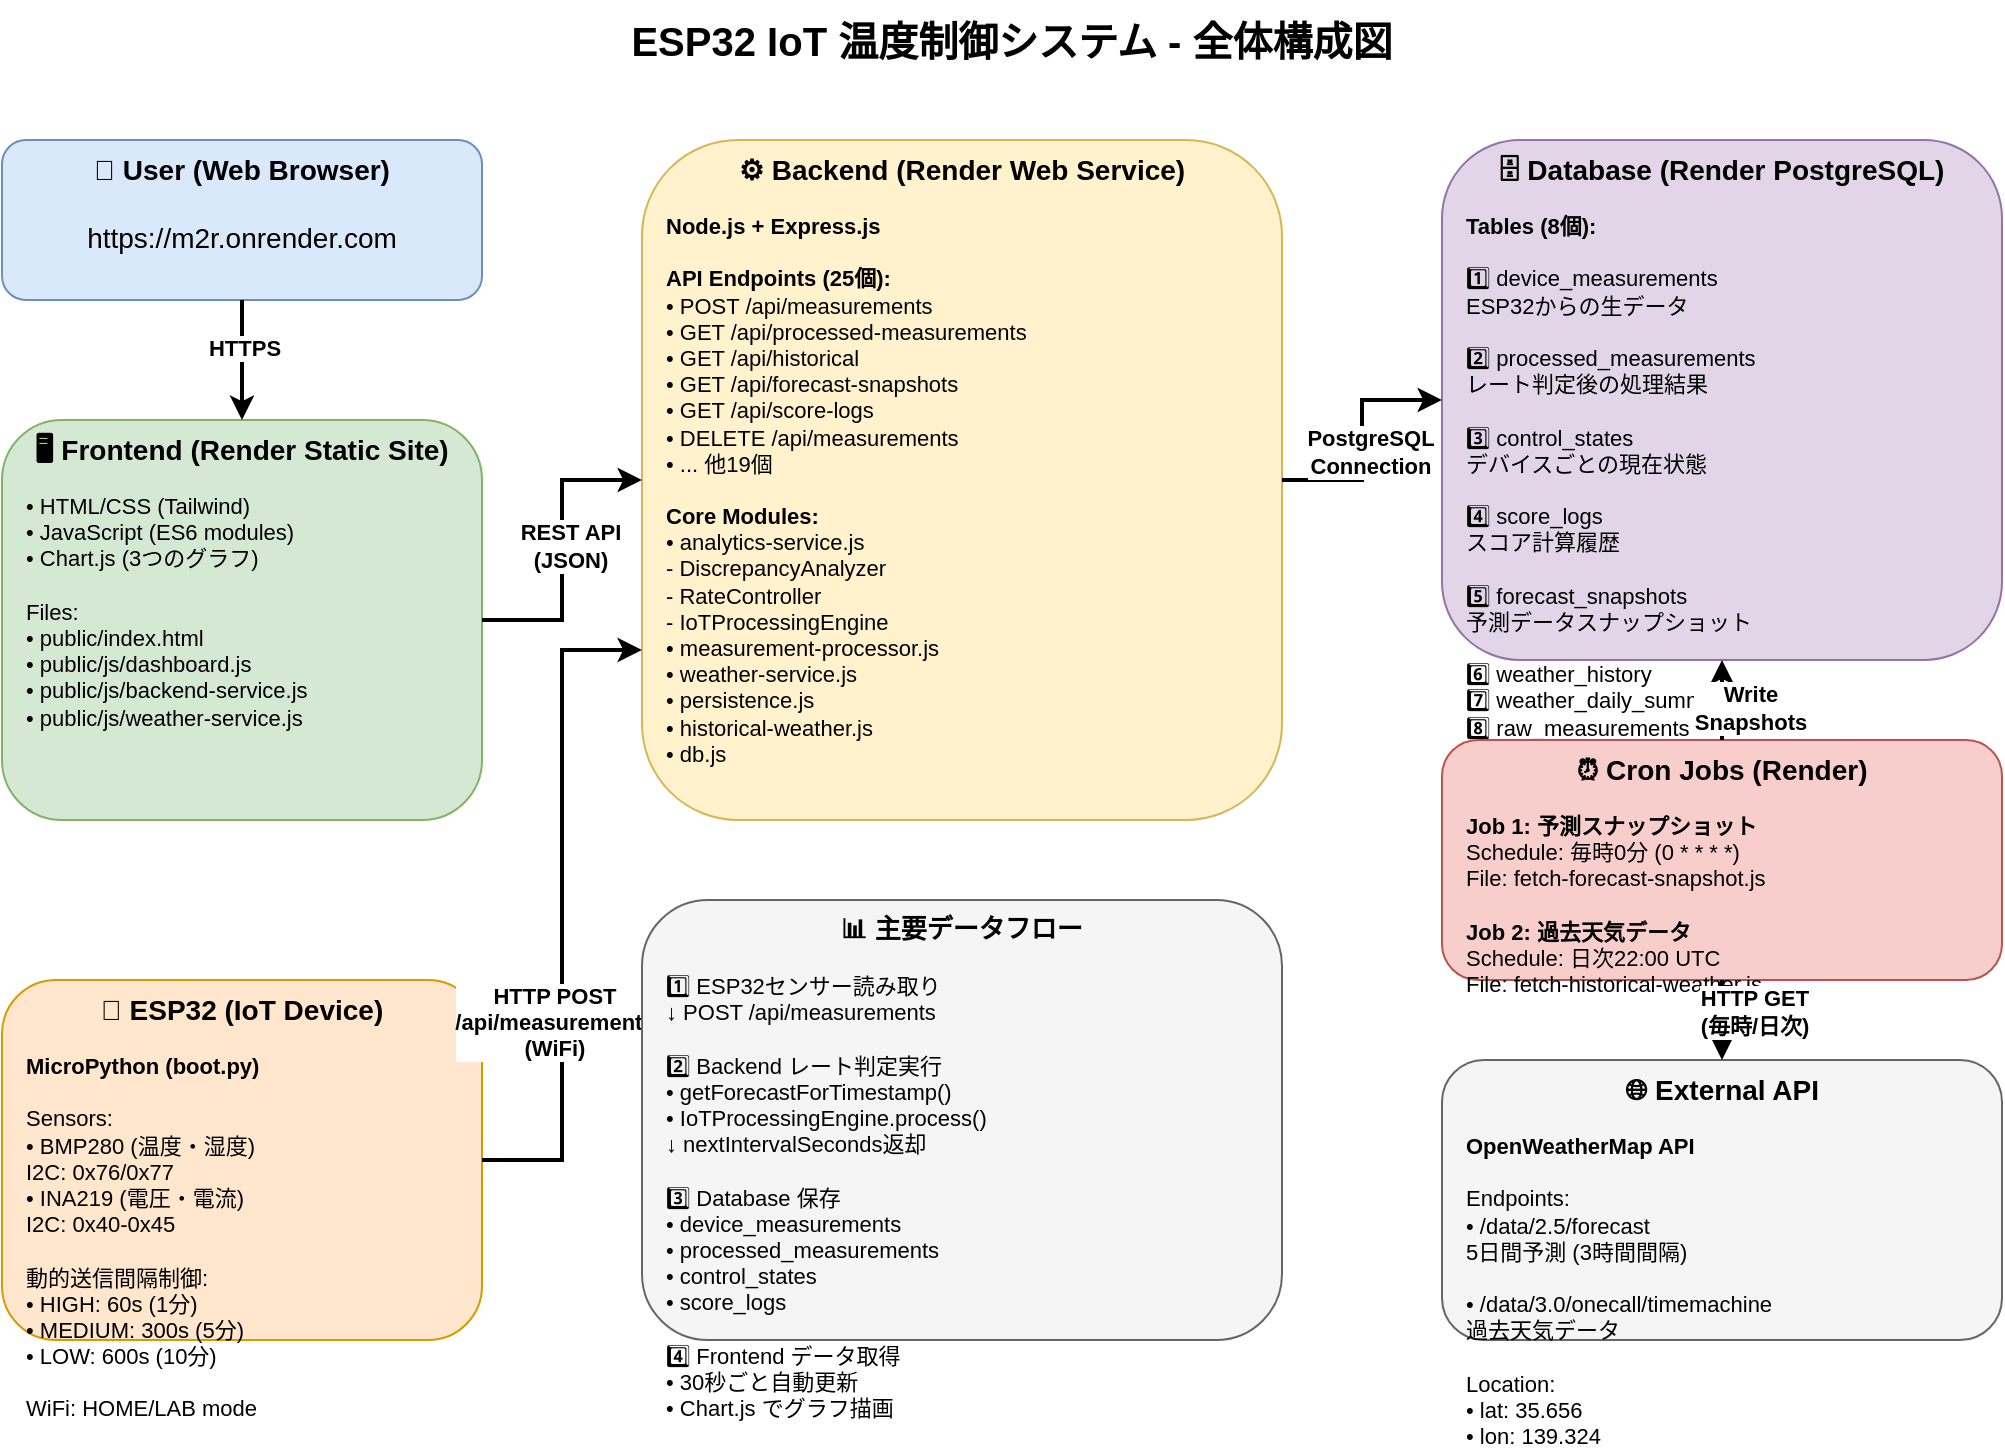 <mxfile version="24.0.0">
  <diagram name="Overall System Architecture" id="overall-arch">
    <mxGraphModel dx="1422" dy="794" grid="1" gridSize="10" guides="1" tooltips="1" connect="1" arrows="1" fold="1" page="1" pageScale="1" pageWidth="1169" pageHeight="827">
      <root>
        <mxCell id="0"/>
        <mxCell id="1" parent="0"/>

        <!-- Title -->
        <mxCell id="title" value="ESP32 IoT 温度制御システム - 全体構成図" style="text;html=1;strokeColor=none;fillColor=none;align=center;verticalAlign=middle;whiteSpace=wrap;rounded=0;fontSize=20;fontStyle=1" vertex="1" parent="1">
          <mxGeometry x="284.5" y="30" width="600" height="40" as="geometry"/>
        </mxCell>

        <!-- User/Browser -->
        <mxCell id="user" value="&lt;b&gt;👤 User (Web Browser)&lt;/b&gt;&lt;br&gt;&lt;br&gt;https://m2r.onrender.com" style="rounded=1;whiteSpace=wrap;html=1;fillColor=#dae8fc;strokeColor=#6c8ebf;fontSize=14;align=center;verticalAlign=top;" vertex="1" parent="1">
          <mxGeometry x="80" y="100" width="240" height="80" as="geometry"/>
        </mxCell>

        <!-- Frontend Container -->
        <mxCell id="frontend-container" value="&lt;b&gt;🖥️ Frontend (Render Static Site)&lt;/b&gt;" style="rounded=1;whiteSpace=wrap;html=1;fillColor=#d5e8d4;strokeColor=#82b366;fontSize=14;align=center;verticalAlign=top;" vertex="1" parent="1">
          <mxGeometry x="80" y="240" width="240" height="200" as="geometry"/>
        </mxCell>
        <mxCell id="frontend-content" value="• HTML/CSS (Tailwind)&lt;br&gt;• JavaScript (ES6 modules)&lt;br&gt;• Chart.js (3つのグラフ)&lt;br&gt;&lt;br&gt;Files:&lt;br&gt;• public/index.html&lt;br&gt;• public/js/dashboard.js&lt;br&gt;• public/js/backend-service.js&lt;br&gt;• public/js/weather-service.js" style="text;html=1;strokeColor=none;fillColor=none;align=left;verticalAlign=top;whiteSpace=wrap;rounded=0;fontSize=11;" vertex="1" parent="1">
          <mxGeometry x="90" y="270" width="220" height="160" as="geometry"/>
        </mxCell>

        <!-- Backend Container -->
        <mxCell id="backend-container" value="&lt;b&gt;⚙️ Backend (Render Web Service)&lt;/b&gt;" style="rounded=1;whiteSpace=wrap;html=1;fillColor=#fff2cc;strokeColor=#d6b656;fontSize=14;align=center;verticalAlign=top;" vertex="1" parent="1">
          <mxGeometry x="400" y="100" width="320" height="340" as="geometry"/>
        </mxCell>
        <mxCell id="backend-content" value="&lt;b&gt;Node.js + Express.js&lt;/b&gt;&lt;br&gt;&lt;br&gt;&lt;b&gt;API Endpoints (25個):&lt;/b&gt;&lt;br&gt;• POST /api/measurements&lt;br&gt;• GET /api/processed-measurements&lt;br&gt;• GET /api/historical&lt;br&gt;• GET /api/forecast-snapshots&lt;br&gt;• GET /api/score-logs&lt;br&gt;• DELETE /api/measurements&lt;br&gt;• ... 他19個&lt;br&gt;&lt;br&gt;&lt;b&gt;Core Modules:&lt;/b&gt;&lt;br&gt;• analytics-service.js&lt;br&gt;  - DiscrepancyAnalyzer&lt;br&gt;  - RateController&lt;br&gt;  - IoTProcessingEngine&lt;br&gt;• measurement-processor.js&lt;br&gt;• weather-service.js&lt;br&gt;• persistence.js&lt;br&gt;• historical-weather.js&lt;br&gt;• db.js" style="text;html=1;strokeColor=none;fillColor=none;align=left;verticalAlign=top;whiteSpace=wrap;rounded=0;fontSize=11;" vertex="1" parent="1">
          <mxGeometry x="410" y="130" width="300" height="300" as="geometry"/>
        </mxCell>

        <!-- Database Container -->
        <mxCell id="database-container" value="&lt;b&gt;🗄️ Database (Render PostgreSQL)&lt;/b&gt;" style="rounded=1;whiteSpace=wrap;html=1;fillColor=#e1d5e7;strokeColor=#9673a6;fontSize=14;align=center;verticalAlign=top;" vertex="1" parent="1">
          <mxGeometry x="800" y="100" width="280" height="260" as="geometry"/>
        </mxCell>
        <mxCell id="database-content" value="&lt;b&gt;Tables (8個):&lt;/b&gt;&lt;br&gt;&lt;br&gt;1️⃣ device_measurements&lt;br&gt;   ESP32からの生データ&lt;br&gt;&lt;br&gt;2️⃣ processed_measurements&lt;br&gt;   レート判定後の処理結果&lt;br&gt;&lt;br&gt;3️⃣ control_states&lt;br&gt;   デバイスごとの現在状態&lt;br&gt;&lt;br&gt;4️⃣ score_logs&lt;br&gt;   スコア計算履歴&lt;br&gt;&lt;br&gt;5️⃣ forecast_snapshots&lt;br&gt;   予測データスナップショット&lt;br&gt;&lt;br&gt;6️⃣ weather_history&lt;br&gt;7️⃣ weather_daily_summary&lt;br&gt;8️⃣ raw_measurements" style="text;html=1;strokeColor=none;fillColor=none;align=left;verticalAlign=top;whiteSpace=wrap;rounded=0;fontSize=11;" vertex="1" parent="1">
          <mxGeometry x="810" y="130" width="260" height="220" as="geometry"/>
        </mxCell>

        <!-- Cron Jobs Container -->
        <mxCell id="cron-container" value="&lt;b&gt;⏰ Cron Jobs (Render)&lt;/b&gt;" style="rounded=1;whiteSpace=wrap;html=1;fillColor=#f8cecc;strokeColor=#b85450;fontSize=14;align=center;verticalAlign=top;" vertex="1" parent="1">
          <mxGeometry x="800" y="400" width="280" height="120" as="geometry"/>
        </mxCell>
        <mxCell id="cron-content" value="&lt;b&gt;Job 1: 予測スナップショット&lt;/b&gt;&lt;br&gt;Schedule: 毎時0分 (0 * * * *)&lt;br&gt;File: fetch-forecast-snapshot.js&lt;br&gt;&lt;br&gt;&lt;b&gt;Job 2: 過去天気データ&lt;/b&gt;&lt;br&gt;Schedule: 日次22:00 UTC&lt;br&gt;File: fetch-historical-weather.js" style="text;html=1;strokeColor=none;fillColor=none;align=left;verticalAlign=top;whiteSpace=wrap;rounded=0;fontSize=11;" vertex="1" parent="1">
          <mxGeometry x="810" y="430" width="260" height="80" as="geometry"/>
        </mxCell>

        <!-- ESP32 Container -->
        <mxCell id="esp32-container" value="&lt;b&gt;📡 ESP32 (IoT Device)&lt;/b&gt;" style="rounded=1;whiteSpace=wrap;html=1;fillColor=#ffe6cc;strokeColor=#d79b00;fontSize=14;align=center;verticalAlign=top;" vertex="1" parent="1">
          <mxGeometry x="80" y="520" width="240" height="180" as="geometry"/>
        </mxCell>
        <mxCell id="esp32-content" value="&lt;b&gt;MicroPython (boot.py)&lt;/b&gt;&lt;br&gt;&lt;br&gt;Sensors:&lt;br&gt;• BMP280 (温度・湿度)&lt;br&gt;  I2C: 0x76/0x77&lt;br&gt;• INA219 (電圧・電流)&lt;br&gt;  I2C: 0x40-0x45&lt;br&gt;&lt;br&gt;動的送信間隔制御:&lt;br&gt;• HIGH: 60s (1分)&lt;br&gt;• MEDIUM: 300s (5分)&lt;br&gt;• LOW: 600s (10分)&lt;br&gt;&lt;br&gt;WiFi: HOME/LAB mode" style="text;html=1;strokeColor=none;fillColor=none;align=left;verticalAlign=top;whiteSpace=wrap;rounded=0;fontSize=11;" vertex="1" parent="1">
          <mxGeometry x="90" y="550" width="220" height="140" as="geometry"/>
        </mxCell>

        <!-- External API Container -->
        <mxCell id="external-api-container" value="&lt;b&gt;🌐 External API&lt;/b&gt;" style="rounded=1;whiteSpace=wrap;html=1;fillColor=#f5f5f5;strokeColor=#666666;fontSize=14;align=center;verticalAlign=top;" vertex="1" parent="1">
          <mxGeometry x="800" y="560" width="280" height="140" as="geometry"/>
        </mxCell>
        <mxCell id="external-api-content" value="&lt;b&gt;OpenWeatherMap API&lt;/b&gt;&lt;br&gt;&lt;br&gt;Endpoints:&lt;br&gt;• /data/2.5/forecast&lt;br&gt;  5日間予測 (3時間間隔)&lt;br&gt;&lt;br&gt;• /data/3.0/onecall/timemachine&lt;br&gt;  過去天気データ&lt;br&gt;&lt;br&gt;Location:&lt;br&gt;• lat: 35.656&lt;br&gt;• lon: 139.324" style="text;html=1;strokeColor=none;fillColor=none;align=left;verticalAlign=top;whiteSpace=wrap;rounded=0;fontSize=11;" vertex="1" parent="1">
          <mxGeometry x="810" y="590" width="260" height="100" as="geometry"/>
        </mxCell>

        <!-- Arrows -->
        <!-- User to Frontend -->
        <mxCell id="arrow1" style="edgeStyle=orthogonalEdgeStyle;rounded=0;orthogonalLoop=1;jettySize=auto;html=1;strokeWidth=2;fontSize=12;fontColor=#000000;" edge="1" parent="1" source="user" target="frontend-container">
          <mxGeometry relative="1" as="geometry"/>
        </mxCell>
        <mxCell id="arrow1-label" value="HTTPS" style="edgeLabel;html=1;align=center;verticalAlign=middle;resizable=0;points=[];fontSize=11;fontStyle=1" vertex="1" connectable="0" parent="arrow1">
          <mxGeometry x="-0.2" y="1" relative="1" as="geometry">
            <mxPoint as="offset"/>
          </mxGeometry>
        </mxCell>

        <!-- Frontend to Backend -->
        <mxCell id="arrow2" style="edgeStyle=orthogonalEdgeStyle;rounded=0;orthogonalLoop=1;jettySize=auto;html=1;strokeWidth=2;fontSize=12;fontColor=#000000;" edge="1" parent="1" source="frontend-container" target="backend-container">
          <mxGeometry relative="1" as="geometry"/>
        </mxCell>
        <mxCell id="arrow2-label" value="REST API&lt;br&gt;(JSON)" style="edgeLabel;html=1;align=center;verticalAlign=middle;resizable=0;points=[];fontSize=11;fontStyle=1" vertex="1" connectable="0" parent="arrow2">
          <mxGeometry x="-0.1" y="1" relative="1" as="geometry">
            <mxPoint x="5" y="-10" as="offset"/>
          </mxGeometry>
        </mxCell>

        <!-- Backend to Database -->
        <mxCell id="arrow3" style="edgeStyle=orthogonalEdgeStyle;rounded=0;orthogonalLoop=1;jettySize=auto;html=1;strokeWidth=2;fontSize=12;fontColor=#000000;" edge="1" parent="1" source="backend-container" target="database-container">
          <mxGeometry relative="1" as="geometry"/>
        </mxCell>
        <mxCell id="arrow3-label" value="PostgreSQL&lt;br&gt;Connection" style="edgeLabel;html=1;align=center;verticalAlign=middle;resizable=0;points=[];fontSize=11;fontStyle=1" vertex="1" connectable="0" parent="arrow3">
          <mxGeometry x="-0.1" y="1" relative="1" as="geometry">
            <mxPoint x="5" as="offset"/>
          </mxGeometry>
        </mxCell>

        <!-- ESP32 to Backend -->
        <mxCell id="arrow4" style="edgeStyle=orthogonalEdgeStyle;rounded=0;orthogonalLoop=1;jettySize=auto;html=1;strokeWidth=2;fontSize=12;fontColor=#000000;entryX=0;entryY=0.75;entryDx=0;entryDy=0;" edge="1" parent="1" source="esp32-container" target="backend-container">
          <mxGeometry relative="1" as="geometry">
            <Array as="points">
              <mxPoint x="360" y="610"/>
              <mxPoint x="360" y="355"/>
            </Array>
          </mxGeometry>
        </mxCell>
        <mxCell id="arrow4-label" value="HTTP POST&lt;br&gt;/api/measurements&lt;br&gt;(WiFi)" style="edgeLabel;html=1;align=center;verticalAlign=middle;resizable=0;points=[];fontSize=11;fontStyle=1;labelBackgroundColor=#ffffff;" vertex="1" connectable="0" parent="arrow4">
          <mxGeometry x="-0.5" y="2" relative="1" as="geometry">
            <mxPoint x="-2" y="-25" as="offset"/>
          </mxGeometry>
        </mxCell>

        <!-- Cron to Database -->
        <mxCell id="arrow5" style="edgeStyle=orthogonalEdgeStyle;rounded=0;orthogonalLoop=1;jettySize=auto;html=1;strokeWidth=2;fontSize=12;fontColor=#000000;" edge="1" parent="1" source="cron-container" target="database-container">
          <mxGeometry relative="1" as="geometry"/>
        </mxCell>
        <mxCell id="arrow5-label" value="Write&lt;br&gt;Snapshots" style="edgeLabel;html=1;align=center;verticalAlign=middle;resizable=0;points=[];fontSize=11;fontStyle=1" vertex="1" connectable="0" parent="arrow5">
          <mxGeometry x="-0.2" y="1" relative="1" as="geometry">
            <mxPoint x="15" as="offset"/>
          </mxGeometry>
        </mxCell>

        <!-- Cron to External API -->
        <mxCell id="arrow6" style="edgeStyle=orthogonalEdgeStyle;rounded=0;orthogonalLoop=1;jettySize=auto;html=1;strokeWidth=2;fontSize=12;fontColor=#000000;" edge="1" parent="1" source="cron-container" target="external-api-container">
          <mxGeometry relative="1" as="geometry"/>
        </mxCell>
        <mxCell id="arrow6-label" value="HTTP GET&lt;br&gt;(毎時/日次)" style="edgeLabel;html=1;align=center;verticalAlign=middle;resizable=0;points=[];fontSize=11;fontStyle=1" vertex="1" connectable="0" parent="arrow6">
          <mxGeometry x="-0.2" y="1" relative="1" as="geometry">
            <mxPoint x="15" as="offset"/>
          </mxGeometry>
        </mxCell>

        <!-- Data Flow Legend -->
        <mxCell id="legend-container" value="&lt;b&gt;📊 主要データフロー&lt;/b&gt;" style="rounded=1;whiteSpace=wrap;html=1;fillColor=#f5f5f5;strokeColor=#666666;fontSize=13;align=center;verticalAlign=top;" vertex="1" parent="1">
          <mxGeometry x="400" y="480" width="320" height="220" as="geometry"/>
        </mxCell>
        <mxCell id="legend-content" value="1️⃣ ESP32センサー読み取り&lt;br&gt;   ↓ POST /api/measurements&lt;br&gt;&lt;br&gt;2️⃣ Backend レート判定実行&lt;br&gt;   • getForecastForTimestamp()&lt;br&gt;   • IoTProcessingEngine.process()&lt;br&gt;   ↓ nextIntervalSeconds返却&lt;br&gt;&lt;br&gt;3️⃣ Database 保存&lt;br&gt;   • device_measurements&lt;br&gt;   • processed_measurements&lt;br&gt;   • control_states&lt;br&gt;   • score_logs&lt;br&gt;&lt;br&gt;4️⃣ Frontend データ取得&lt;br&gt;   • 30秒ごと自動更新&lt;br&gt;   • Chart.js でグラフ描画" style="text;html=1;strokeColor=none;fillColor=none;align=left;verticalAlign=top;whiteSpace=wrap;rounded=0;fontSize=11;" vertex="1" parent="1">
          <mxGeometry x="410" y="510" width="300" height="180" as="geometry"/>
        </mxCell>

      </root>
    </mxGraphModel>
  </diagram>
</mxfile>
